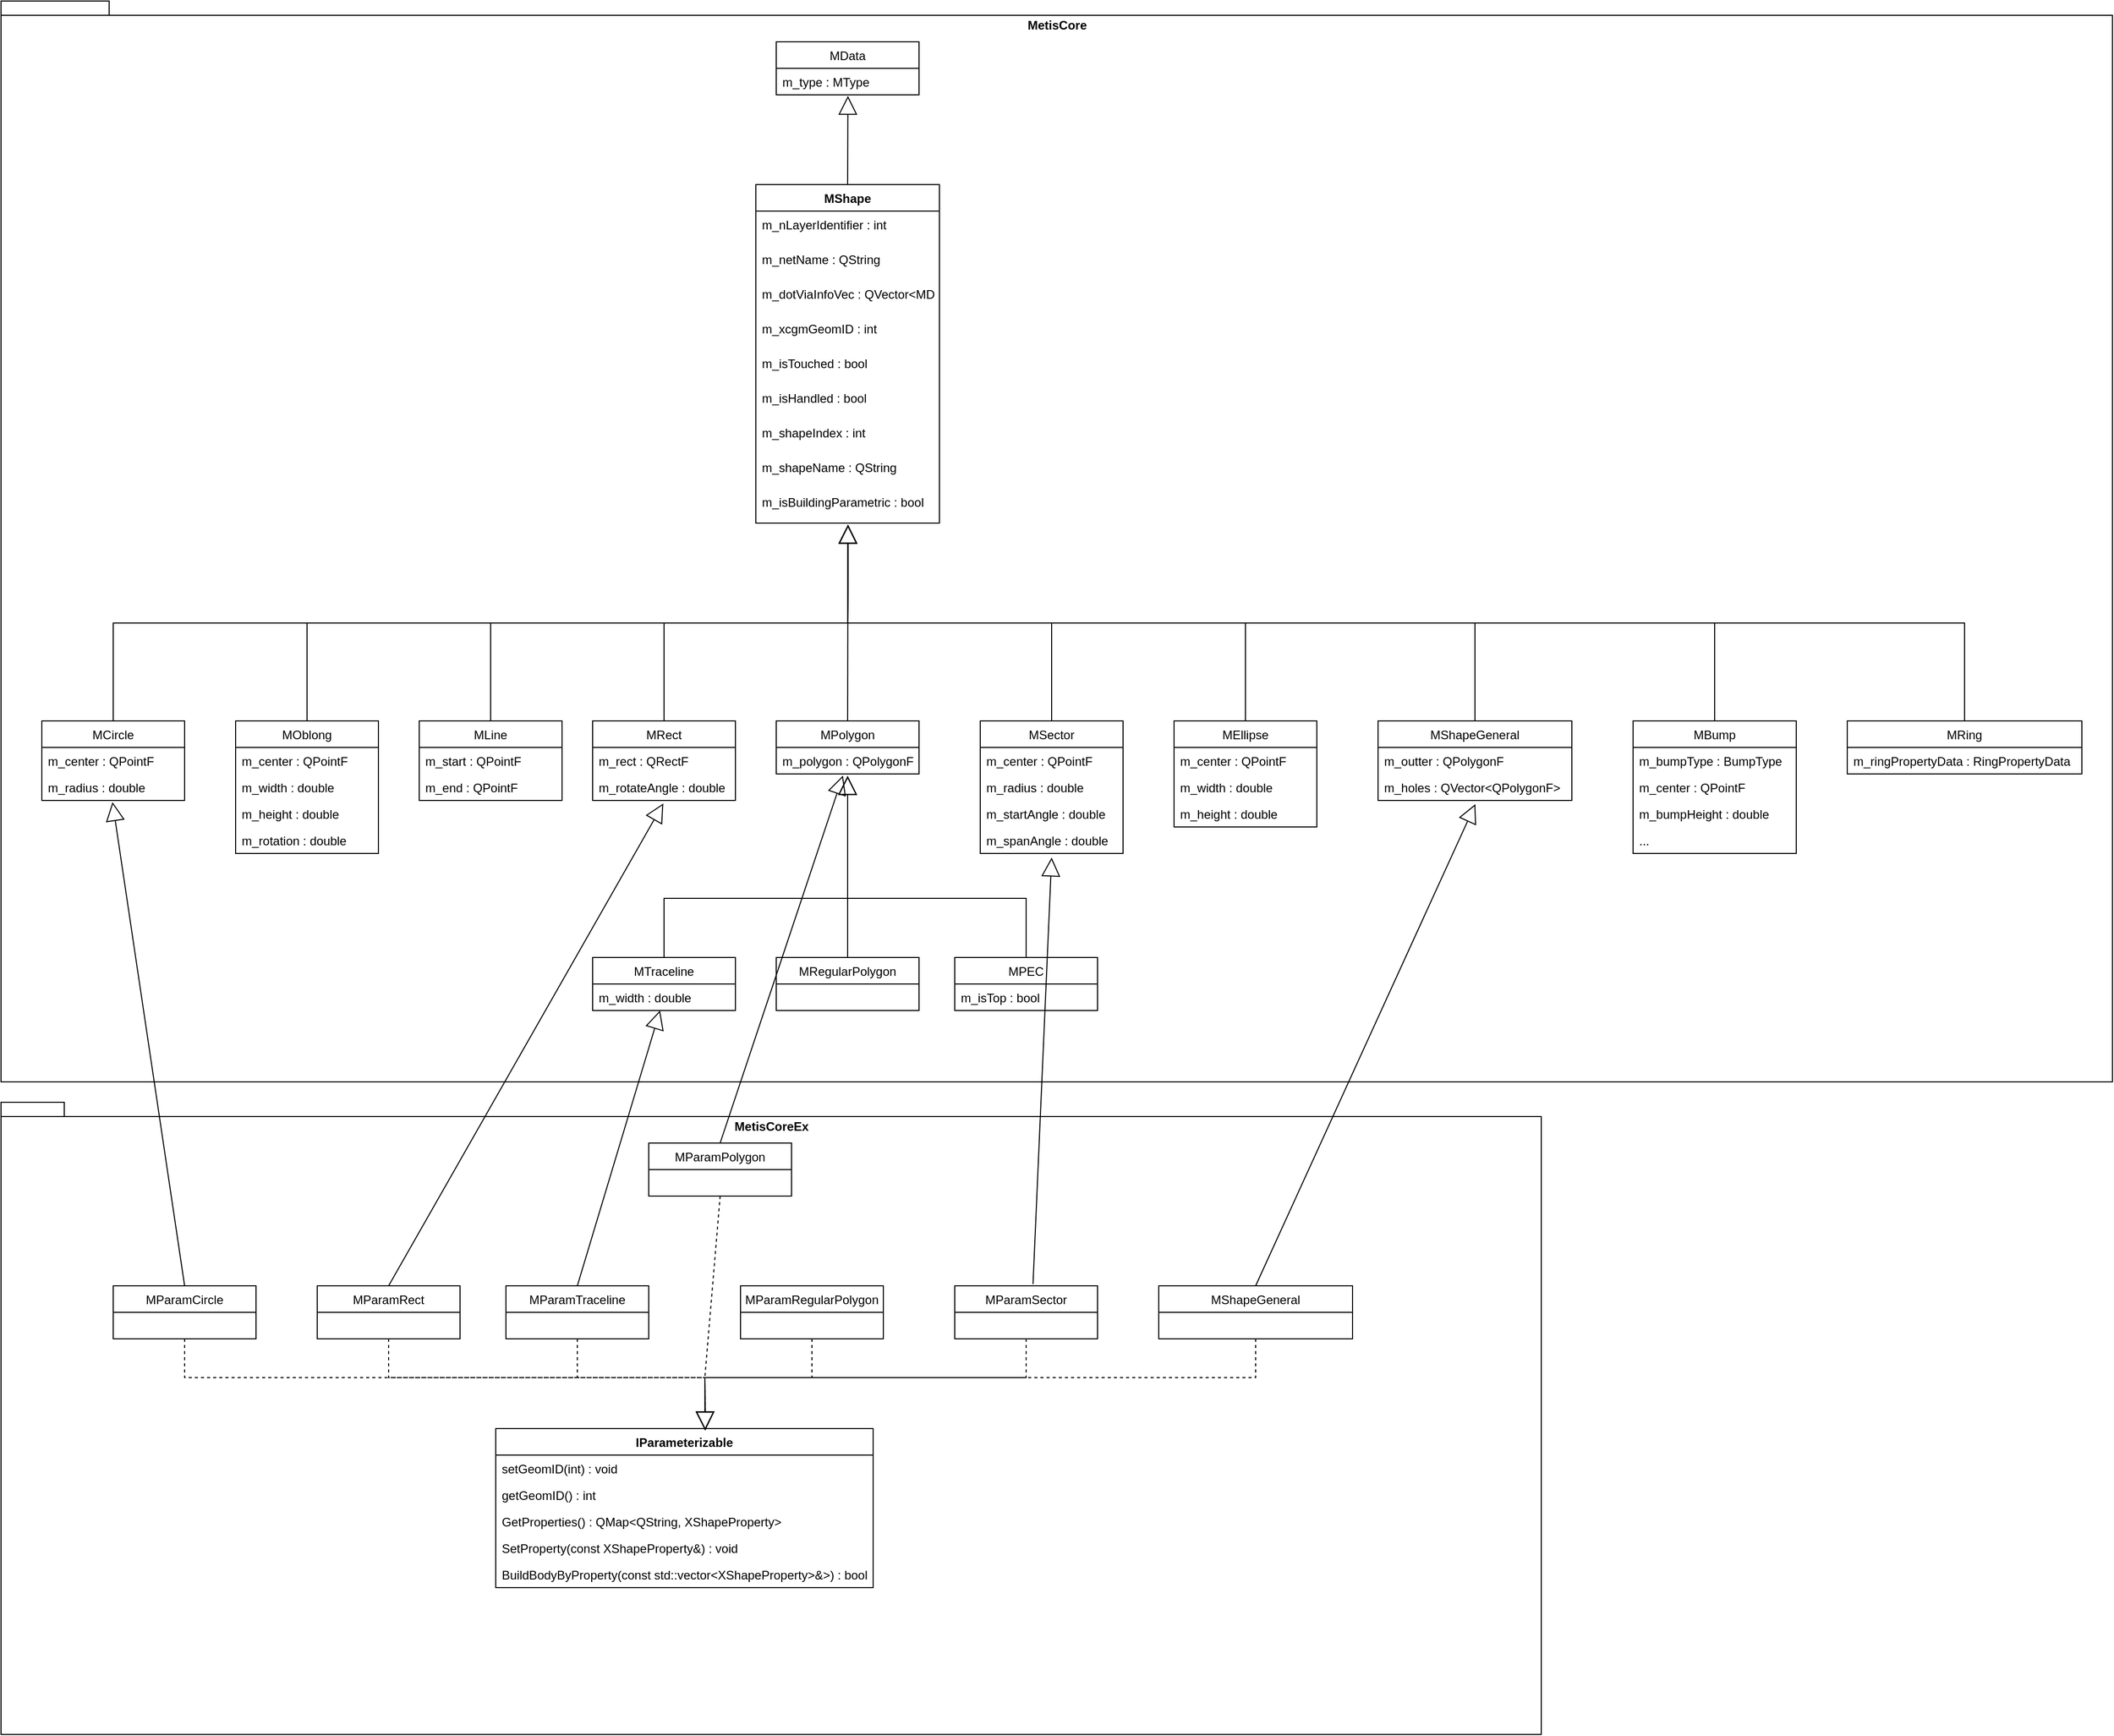 <mxfile version="15.8.8" type="github">
  <diagram id="C5RBs43oDa-KdzZeNtuy" name="Page-1">
    <mxGraphModel dx="2298" dy="730" grid="1" gridSize="10" guides="1" tooltips="1" connect="1" arrows="1" fold="1" page="1" pageScale="1" pageWidth="827" pageHeight="1169" math="0" shadow="0">
      <root>
        <mxCell id="WIyWlLk6GJQsqaUBKTNV-0" />
        <mxCell id="WIyWlLk6GJQsqaUBKTNV-1" parent="WIyWlLk6GJQsqaUBKTNV-0" />
        <mxCell id="aMKjrzGWHhNSNLpxODro-223" value="MetisCoreEx" style="shape=folder;fontStyle=1;spacingTop=10;tabWidth=40;tabHeight=14;tabPosition=left;html=1;verticalAlign=top;" vertex="1" parent="WIyWlLk6GJQsqaUBKTNV-1">
          <mxGeometry x="-470" y="1090" width="1510" height="620" as="geometry" />
        </mxCell>
        <mxCell id="aMKjrzGWHhNSNLpxODro-220" value="MetisCore" style="shape=folder;fontStyle=1;spacingTop=10;tabWidth=40;tabHeight=14;tabPosition=left;html=1;verticalAlign=top;" vertex="1" parent="WIyWlLk6GJQsqaUBKTNV-1">
          <mxGeometry x="-470" y="10" width="2070" height="1060" as="geometry" />
        </mxCell>
        <mxCell id="aMKjrzGWHhNSNLpxODro-22" value="MShape" style="swimlane;fontStyle=1;align=center;verticalAlign=top;childLayout=stackLayout;horizontal=1;startSize=26;horizontalStack=0;resizeParent=1;resizeParentMax=0;resizeLast=0;collapsible=1;marginBottom=0;" vertex="1" parent="WIyWlLk6GJQsqaUBKTNV-1">
          <mxGeometry x="270" y="190" width="180" height="332" as="geometry" />
        </mxCell>
        <object label="m_nLayerIdentifier : int" id="aMKjrzGWHhNSNLpxODro-30">
          <mxCell style="text;strokeColor=none;fillColor=none;align=left;verticalAlign=top;spacingLeft=4;spacingRight=4;overflow=hidden;rotatable=0;points=[[0,0.5],[1,0.5]];portConstraint=eastwest;" vertex="1" parent="aMKjrzGWHhNSNLpxODro-22">
            <mxGeometry y="26" width="180" height="34" as="geometry" />
          </mxCell>
        </object>
        <object label="m_netName : QString" id="aMKjrzGWHhNSNLpxODro-33">
          <mxCell style="text;strokeColor=none;fillColor=none;align=left;verticalAlign=top;spacingLeft=4;spacingRight=4;overflow=hidden;rotatable=0;points=[[0,0.5],[1,0.5]];portConstraint=eastwest;" vertex="1" parent="aMKjrzGWHhNSNLpxODro-22">
            <mxGeometry y="60" width="180" height="34" as="geometry" />
          </mxCell>
        </object>
        <object label="m_dotViaInfoVec : QVector&lt;MDotViaInfo&gt;" id="aMKjrzGWHhNSNLpxODro-32">
          <mxCell style="text;strokeColor=none;fillColor=none;align=left;verticalAlign=top;spacingLeft=4;spacingRight=4;overflow=hidden;rotatable=0;points=[[0,0.5],[1,0.5]];portConstraint=eastwest;" vertex="1" parent="aMKjrzGWHhNSNLpxODro-22">
            <mxGeometry y="94" width="180" height="34" as="geometry" />
          </mxCell>
        </object>
        <object label="m_xcgmGeomID : int" id="aMKjrzGWHhNSNLpxODro-31">
          <mxCell style="text;strokeColor=none;fillColor=none;align=left;verticalAlign=top;spacingLeft=4;spacingRight=4;overflow=hidden;rotatable=0;points=[[0,0.5],[1,0.5]];portConstraint=eastwest;" vertex="1" parent="aMKjrzGWHhNSNLpxODro-22">
            <mxGeometry y="128" width="180" height="34" as="geometry" />
          </mxCell>
        </object>
        <object label="m_isTouched : bool" id="aMKjrzGWHhNSNLpxODro-35">
          <mxCell style="text;strokeColor=none;fillColor=none;align=left;verticalAlign=top;spacingLeft=4;spacingRight=4;overflow=hidden;rotatable=0;points=[[0,0.5],[1,0.5]];portConstraint=eastwest;" vertex="1" parent="aMKjrzGWHhNSNLpxODro-22">
            <mxGeometry y="162" width="180" height="34" as="geometry" />
          </mxCell>
        </object>
        <object label="m_isHandled : bool" id="aMKjrzGWHhNSNLpxODro-36">
          <mxCell style="text;strokeColor=none;fillColor=none;align=left;verticalAlign=top;spacingLeft=4;spacingRight=4;overflow=hidden;rotatable=0;points=[[0,0.5],[1,0.5]];portConstraint=eastwest;" vertex="1" parent="aMKjrzGWHhNSNLpxODro-22">
            <mxGeometry y="196" width="180" height="34" as="geometry" />
          </mxCell>
        </object>
        <object label="m_shapeIndex : int" id="aMKjrzGWHhNSNLpxODro-37">
          <mxCell style="text;strokeColor=none;fillColor=none;align=left;verticalAlign=top;spacingLeft=4;spacingRight=4;overflow=hidden;rotatable=0;points=[[0,0.5],[1,0.5]];portConstraint=eastwest;" vertex="1" parent="aMKjrzGWHhNSNLpxODro-22">
            <mxGeometry y="230" width="180" height="34" as="geometry" />
          </mxCell>
        </object>
        <object label="m_shapeName : QString" id="aMKjrzGWHhNSNLpxODro-38">
          <mxCell style="text;strokeColor=none;fillColor=none;align=left;verticalAlign=top;spacingLeft=4;spacingRight=4;overflow=hidden;rotatable=0;points=[[0,0.5],[1,0.5]];portConstraint=eastwest;" vertex="1" parent="aMKjrzGWHhNSNLpxODro-22">
            <mxGeometry y="264" width="180" height="34" as="geometry" />
          </mxCell>
        </object>
        <object label="m_isBuildingParametric : bool" id="aMKjrzGWHhNSNLpxODro-39">
          <mxCell style="text;strokeColor=none;fillColor=none;align=left;verticalAlign=top;spacingLeft=4;spacingRight=4;overflow=hidden;rotatable=0;points=[[0,0.5],[1,0.5]];portConstraint=eastwest;" vertex="1" parent="aMKjrzGWHhNSNLpxODro-22">
            <mxGeometry y="298" width="180" height="34" as="geometry" />
          </mxCell>
        </object>
        <mxCell id="aMKjrzGWHhNSNLpxODro-40" value="MData" style="swimlane;fontStyle=0;childLayout=stackLayout;horizontal=1;startSize=26;fillColor=none;horizontalStack=0;resizeParent=1;resizeParentMax=0;resizeLast=0;collapsible=1;marginBottom=0;" vertex="1" parent="WIyWlLk6GJQsqaUBKTNV-1">
          <mxGeometry x="290" y="50" width="140" height="52" as="geometry" />
        </mxCell>
        <mxCell id="aMKjrzGWHhNSNLpxODro-41" value="m_type : MType" style="text;strokeColor=none;fillColor=none;align=left;verticalAlign=top;spacingLeft=4;spacingRight=4;overflow=hidden;rotatable=0;points=[[0,0.5],[1,0.5]];portConstraint=eastwest;" vertex="1" parent="aMKjrzGWHhNSNLpxODro-40">
          <mxGeometry y="26" width="140" height="26" as="geometry" />
        </mxCell>
        <mxCell id="aMKjrzGWHhNSNLpxODro-45" value="" style="endArrow=block;endSize=16;endFill=0;html=1;rounded=0;exitX=0.5;exitY=0;exitDx=0;exitDy=0;entryX=0.502;entryY=1.038;entryDx=0;entryDy=0;entryPerimeter=0;" edge="1" parent="WIyWlLk6GJQsqaUBKTNV-1" source="aMKjrzGWHhNSNLpxODro-22" target="aMKjrzGWHhNSNLpxODro-41">
          <mxGeometry x="-0.078" y="-30" width="160" relative="1" as="geometry">
            <mxPoint x="468" y="50" as="sourcePoint" />
            <mxPoint x="628" y="50" as="targetPoint" />
            <mxPoint as="offset" />
          </mxGeometry>
        </mxCell>
        <mxCell id="aMKjrzGWHhNSNLpxODro-46" value="MCircle" style="swimlane;fontStyle=0;childLayout=stackLayout;horizontal=1;startSize=26;fillColor=none;horizontalStack=0;resizeParent=1;resizeParentMax=0;resizeLast=0;collapsible=1;marginBottom=0;" vertex="1" parent="WIyWlLk6GJQsqaUBKTNV-1">
          <mxGeometry x="-430" y="716" width="140" height="78" as="geometry" />
        </mxCell>
        <mxCell id="aMKjrzGWHhNSNLpxODro-47" value="m_center : QPointF" style="text;strokeColor=none;fillColor=none;align=left;verticalAlign=top;spacingLeft=4;spacingRight=4;overflow=hidden;rotatable=0;points=[[0,0.5],[1,0.5]];portConstraint=eastwest;" vertex="1" parent="aMKjrzGWHhNSNLpxODro-46">
          <mxGeometry y="26" width="140" height="26" as="geometry" />
        </mxCell>
        <mxCell id="aMKjrzGWHhNSNLpxODro-48" value="m_radius : double" style="text;strokeColor=none;fillColor=none;align=left;verticalAlign=top;spacingLeft=4;spacingRight=4;overflow=hidden;rotatable=0;points=[[0,0.5],[1,0.5]];portConstraint=eastwest;" vertex="1" parent="aMKjrzGWHhNSNLpxODro-46">
          <mxGeometry y="52" width="140" height="26" as="geometry" />
        </mxCell>
        <mxCell id="aMKjrzGWHhNSNLpxODro-50" value="MOblong" style="swimlane;fontStyle=0;childLayout=stackLayout;horizontal=1;startSize=26;fillColor=none;horizontalStack=0;resizeParent=1;resizeParentMax=0;resizeLast=0;collapsible=1;marginBottom=0;" vertex="1" parent="WIyWlLk6GJQsqaUBKTNV-1">
          <mxGeometry x="-240" y="716" width="140" height="130" as="geometry" />
        </mxCell>
        <mxCell id="aMKjrzGWHhNSNLpxODro-51" value="m_center : QPointF" style="text;strokeColor=none;fillColor=none;align=left;verticalAlign=top;spacingLeft=4;spacingRight=4;overflow=hidden;rotatable=0;points=[[0,0.5],[1,0.5]];portConstraint=eastwest;" vertex="1" parent="aMKjrzGWHhNSNLpxODro-50">
          <mxGeometry y="26" width="140" height="26" as="geometry" />
        </mxCell>
        <mxCell id="aMKjrzGWHhNSNLpxODro-52" value="m_width : double" style="text;strokeColor=none;fillColor=none;align=left;verticalAlign=top;spacingLeft=4;spacingRight=4;overflow=hidden;rotatable=0;points=[[0,0.5],[1,0.5]];portConstraint=eastwest;" vertex="1" parent="aMKjrzGWHhNSNLpxODro-50">
          <mxGeometry y="52" width="140" height="26" as="geometry" />
        </mxCell>
        <mxCell id="aMKjrzGWHhNSNLpxODro-53" value="m_height : double" style="text;strokeColor=none;fillColor=none;align=left;verticalAlign=top;spacingLeft=4;spacingRight=4;overflow=hidden;rotatable=0;points=[[0,0.5],[1,0.5]];portConstraint=eastwest;" vertex="1" parent="aMKjrzGWHhNSNLpxODro-50">
          <mxGeometry y="78" width="140" height="26" as="geometry" />
        </mxCell>
        <mxCell id="aMKjrzGWHhNSNLpxODro-94" value="m_rotation : double" style="text;strokeColor=none;fillColor=none;align=left;verticalAlign=top;spacingLeft=4;spacingRight=4;overflow=hidden;rotatable=0;points=[[0,0.5],[1,0.5]];portConstraint=eastwest;" vertex="1" parent="aMKjrzGWHhNSNLpxODro-50">
          <mxGeometry y="104" width="140" height="26" as="geometry" />
        </mxCell>
        <mxCell id="aMKjrzGWHhNSNLpxODro-54" value="MLine" style="swimlane;fontStyle=0;childLayout=stackLayout;horizontal=1;startSize=26;fillColor=none;horizontalStack=0;resizeParent=1;resizeParentMax=0;resizeLast=0;collapsible=1;marginBottom=0;" vertex="1" parent="WIyWlLk6GJQsqaUBKTNV-1">
          <mxGeometry x="-60" y="716" width="140" height="78" as="geometry" />
        </mxCell>
        <mxCell id="aMKjrzGWHhNSNLpxODro-55" value="m_start : QPointF" style="text;strokeColor=none;fillColor=none;align=left;verticalAlign=top;spacingLeft=4;spacingRight=4;overflow=hidden;rotatable=0;points=[[0,0.5],[1,0.5]];portConstraint=eastwest;" vertex="1" parent="aMKjrzGWHhNSNLpxODro-54">
          <mxGeometry y="26" width="140" height="26" as="geometry" />
        </mxCell>
        <mxCell id="aMKjrzGWHhNSNLpxODro-56" value="m_end : QPointF" style="text;strokeColor=none;fillColor=none;align=left;verticalAlign=top;spacingLeft=4;spacingRight=4;overflow=hidden;rotatable=0;points=[[0,0.5],[1,0.5]];portConstraint=eastwest;" vertex="1" parent="aMKjrzGWHhNSNLpxODro-54">
          <mxGeometry y="52" width="140" height="26" as="geometry" />
        </mxCell>
        <mxCell id="aMKjrzGWHhNSNLpxODro-58" value="MEllipse" style="swimlane;fontStyle=0;childLayout=stackLayout;horizontal=1;startSize=26;fillColor=none;horizontalStack=0;resizeParent=1;resizeParentMax=0;resizeLast=0;collapsible=1;marginBottom=0;" vertex="1" parent="WIyWlLk6GJQsqaUBKTNV-1">
          <mxGeometry x="680" y="716" width="140" height="104" as="geometry" />
        </mxCell>
        <mxCell id="aMKjrzGWHhNSNLpxODro-59" value="m_center : QPointF" style="text;strokeColor=none;fillColor=none;align=left;verticalAlign=top;spacingLeft=4;spacingRight=4;overflow=hidden;rotatable=0;points=[[0,0.5],[1,0.5]];portConstraint=eastwest;" vertex="1" parent="aMKjrzGWHhNSNLpxODro-58">
          <mxGeometry y="26" width="140" height="26" as="geometry" />
        </mxCell>
        <mxCell id="aMKjrzGWHhNSNLpxODro-60" value="m_width : double" style="text;strokeColor=none;fillColor=none;align=left;verticalAlign=top;spacingLeft=4;spacingRight=4;overflow=hidden;rotatable=0;points=[[0,0.5],[1,0.5]];portConstraint=eastwest;" vertex="1" parent="aMKjrzGWHhNSNLpxODro-58">
          <mxGeometry y="52" width="140" height="26" as="geometry" />
        </mxCell>
        <mxCell id="aMKjrzGWHhNSNLpxODro-61" value="m_height : double" style="text;strokeColor=none;fillColor=none;align=left;verticalAlign=top;spacingLeft=4;spacingRight=4;overflow=hidden;rotatable=0;points=[[0,0.5],[1,0.5]];portConstraint=eastwest;" vertex="1" parent="aMKjrzGWHhNSNLpxODro-58">
          <mxGeometry y="78" width="140" height="26" as="geometry" />
        </mxCell>
        <mxCell id="aMKjrzGWHhNSNLpxODro-62" value="MSector" style="swimlane;fontStyle=0;childLayout=stackLayout;horizontal=1;startSize=26;fillColor=none;horizontalStack=0;resizeParent=1;resizeParentMax=0;resizeLast=0;collapsible=1;marginBottom=0;" vertex="1" parent="WIyWlLk6GJQsqaUBKTNV-1">
          <mxGeometry x="490" y="716" width="140" height="130" as="geometry" />
        </mxCell>
        <mxCell id="aMKjrzGWHhNSNLpxODro-63" value="m_center : QPointF" style="text;strokeColor=none;fillColor=none;align=left;verticalAlign=top;spacingLeft=4;spacingRight=4;overflow=hidden;rotatable=0;points=[[0,0.5],[1,0.5]];portConstraint=eastwest;" vertex="1" parent="aMKjrzGWHhNSNLpxODro-62">
          <mxGeometry y="26" width="140" height="26" as="geometry" />
        </mxCell>
        <mxCell id="aMKjrzGWHhNSNLpxODro-64" value="m_radius : double" style="text;strokeColor=none;fillColor=none;align=left;verticalAlign=top;spacingLeft=4;spacingRight=4;overflow=hidden;rotatable=0;points=[[0,0.5],[1,0.5]];portConstraint=eastwest;" vertex="1" parent="aMKjrzGWHhNSNLpxODro-62">
          <mxGeometry y="52" width="140" height="26" as="geometry" />
        </mxCell>
        <mxCell id="aMKjrzGWHhNSNLpxODro-65" value="m_startAngle : double" style="text;strokeColor=none;fillColor=none;align=left;verticalAlign=top;spacingLeft=4;spacingRight=4;overflow=hidden;rotatable=0;points=[[0,0.5],[1,0.5]];portConstraint=eastwest;" vertex="1" parent="aMKjrzGWHhNSNLpxODro-62">
          <mxGeometry y="78" width="140" height="26" as="geometry" />
        </mxCell>
        <mxCell id="aMKjrzGWHhNSNLpxODro-114" value="m_spanAngle : double" style="text;strokeColor=none;fillColor=none;align=left;verticalAlign=top;spacingLeft=4;spacingRight=4;overflow=hidden;rotatable=0;points=[[0,0.5],[1,0.5]];portConstraint=eastwest;" vertex="1" parent="aMKjrzGWHhNSNLpxODro-62">
          <mxGeometry y="104" width="140" height="26" as="geometry" />
        </mxCell>
        <mxCell id="aMKjrzGWHhNSNLpxODro-70" value="MTraceline" style="swimlane;fontStyle=0;childLayout=stackLayout;horizontal=1;startSize=26;fillColor=none;horizontalStack=0;resizeParent=1;resizeParentMax=0;resizeLast=0;collapsible=1;marginBottom=0;" vertex="1" parent="WIyWlLk6GJQsqaUBKTNV-1">
          <mxGeometry x="110" y="948" width="140" height="52" as="geometry" />
        </mxCell>
        <mxCell id="aMKjrzGWHhNSNLpxODro-71" value="m_width : double" style="text;strokeColor=none;fillColor=none;align=left;verticalAlign=top;spacingLeft=4;spacingRight=4;overflow=hidden;rotatable=0;points=[[0,0.5],[1,0.5]];portConstraint=eastwest;" vertex="1" parent="aMKjrzGWHhNSNLpxODro-70">
          <mxGeometry y="26" width="140" height="26" as="geometry" />
        </mxCell>
        <mxCell id="aMKjrzGWHhNSNLpxODro-86" value="MShapeGeneral" style="swimlane;fontStyle=0;childLayout=stackLayout;horizontal=1;startSize=26;fillColor=none;horizontalStack=0;resizeParent=1;resizeParentMax=0;resizeLast=0;collapsible=1;marginBottom=0;" vertex="1" parent="WIyWlLk6GJQsqaUBKTNV-1">
          <mxGeometry x="880" y="716" width="190" height="78" as="geometry" />
        </mxCell>
        <mxCell id="aMKjrzGWHhNSNLpxODro-87" value="m_outter : QPolygonF" style="text;strokeColor=none;fillColor=none;align=left;verticalAlign=top;spacingLeft=4;spacingRight=4;overflow=hidden;rotatable=0;points=[[0,0.5],[1,0.5]];portConstraint=eastwest;" vertex="1" parent="aMKjrzGWHhNSNLpxODro-86">
          <mxGeometry y="26" width="190" height="26" as="geometry" />
        </mxCell>
        <mxCell id="aMKjrzGWHhNSNLpxODro-88" value="m_holes : QVector&lt;QPolygonF&gt;" style="text;strokeColor=none;fillColor=none;align=left;verticalAlign=top;spacingLeft=4;spacingRight=4;overflow=hidden;rotatable=0;points=[[0,0.5],[1,0.5]];portConstraint=eastwest;" vertex="1" parent="aMKjrzGWHhNSNLpxODro-86">
          <mxGeometry y="52" width="190" height="26" as="geometry" />
        </mxCell>
        <mxCell id="aMKjrzGWHhNSNLpxODro-95" value="MRect" style="swimlane;fontStyle=0;childLayout=stackLayout;horizontal=1;startSize=26;fillColor=none;horizontalStack=0;resizeParent=1;resizeParentMax=0;resizeLast=0;collapsible=1;marginBottom=0;" vertex="1" parent="WIyWlLk6GJQsqaUBKTNV-1">
          <mxGeometry x="110" y="716" width="140" height="78" as="geometry" />
        </mxCell>
        <mxCell id="aMKjrzGWHhNSNLpxODro-96" value="m_rect : QRectF" style="text;strokeColor=none;fillColor=none;align=left;verticalAlign=top;spacingLeft=4;spacingRight=4;overflow=hidden;rotatable=0;points=[[0,0.5],[1,0.5]];portConstraint=eastwest;" vertex="1" parent="aMKjrzGWHhNSNLpxODro-95">
          <mxGeometry y="26" width="140" height="26" as="geometry" />
        </mxCell>
        <mxCell id="aMKjrzGWHhNSNLpxODro-97" value="m_rotateAngle : double" style="text;strokeColor=none;fillColor=none;align=left;verticalAlign=top;spacingLeft=4;spacingRight=4;overflow=hidden;rotatable=0;points=[[0,0.5],[1,0.5]];portConstraint=eastwest;" vertex="1" parent="aMKjrzGWHhNSNLpxODro-95">
          <mxGeometry y="52" width="140" height="26" as="geometry" />
        </mxCell>
        <mxCell id="aMKjrzGWHhNSNLpxODro-98" value="MPolygon" style="swimlane;fontStyle=0;childLayout=stackLayout;horizontal=1;startSize=26;fillColor=none;horizontalStack=0;resizeParent=1;resizeParentMax=0;resizeLast=0;collapsible=1;marginBottom=0;" vertex="1" parent="WIyWlLk6GJQsqaUBKTNV-1">
          <mxGeometry x="290" y="716" width="140" height="52" as="geometry" />
        </mxCell>
        <mxCell id="aMKjrzGWHhNSNLpxODro-99" value="m_polygon : QPolygonF" style="text;strokeColor=none;fillColor=none;align=left;verticalAlign=top;spacingLeft=4;spacingRight=4;overflow=hidden;rotatable=0;points=[[0,0.5],[1,0.5]];portConstraint=eastwest;" vertex="1" parent="aMKjrzGWHhNSNLpxODro-98">
          <mxGeometry y="26" width="140" height="26" as="geometry" />
        </mxCell>
        <mxCell id="aMKjrzGWHhNSNLpxODro-109" value="MRegularPolygon" style="swimlane;fontStyle=0;childLayout=stackLayout;horizontal=1;startSize=26;fillColor=none;horizontalStack=0;resizeParent=1;resizeParentMax=0;resizeLast=0;collapsible=1;marginBottom=0;" vertex="1" parent="WIyWlLk6GJQsqaUBKTNV-1">
          <mxGeometry x="290" y="948" width="140" height="52" as="geometry" />
        </mxCell>
        <mxCell id="aMKjrzGWHhNSNLpxODro-115" value="MRing" style="swimlane;fontStyle=0;childLayout=stackLayout;horizontal=1;startSize=26;fillColor=none;horizontalStack=0;resizeParent=1;resizeParentMax=0;resizeLast=0;collapsible=1;marginBottom=0;" vertex="1" parent="WIyWlLk6GJQsqaUBKTNV-1">
          <mxGeometry x="1340" y="716" width="230" height="52" as="geometry" />
        </mxCell>
        <mxCell id="aMKjrzGWHhNSNLpxODro-116" value="m_ringPropertyData : RingPropertyData" style="text;strokeColor=none;fillColor=none;align=left;verticalAlign=top;spacingLeft=4;spacingRight=4;overflow=hidden;rotatable=0;points=[[0,0.5],[1,0.5]];portConstraint=eastwest;" vertex="1" parent="aMKjrzGWHhNSNLpxODro-115">
          <mxGeometry y="26" width="230" height="26" as="geometry" />
        </mxCell>
        <mxCell id="aMKjrzGWHhNSNLpxODro-119" value="MPEC" style="swimlane;fontStyle=0;childLayout=stackLayout;horizontal=1;startSize=26;fillColor=none;horizontalStack=0;resizeParent=1;resizeParentMax=0;resizeLast=0;collapsible=1;marginBottom=0;" vertex="1" parent="WIyWlLk6GJQsqaUBKTNV-1">
          <mxGeometry x="465" y="948" width="140" height="52" as="geometry" />
        </mxCell>
        <mxCell id="aMKjrzGWHhNSNLpxODro-120" value="m_isTop : bool" style="text;strokeColor=none;fillColor=none;align=left;verticalAlign=top;spacingLeft=4;spacingRight=4;overflow=hidden;rotatable=0;points=[[0,0.5],[1,0.5]];portConstraint=eastwest;" vertex="1" parent="aMKjrzGWHhNSNLpxODro-119">
          <mxGeometry y="26" width="140" height="26" as="geometry" />
        </mxCell>
        <mxCell id="aMKjrzGWHhNSNLpxODro-123" value="MBump" style="swimlane;fontStyle=0;childLayout=stackLayout;horizontal=1;startSize=26;fillColor=none;horizontalStack=0;resizeParent=1;resizeParentMax=0;resizeLast=0;collapsible=1;marginBottom=0;" vertex="1" parent="WIyWlLk6GJQsqaUBKTNV-1">
          <mxGeometry x="1130" y="716" width="160" height="130" as="geometry" />
        </mxCell>
        <mxCell id="aMKjrzGWHhNSNLpxODro-124" value="m_bumpType : BumpType" style="text;strokeColor=none;fillColor=none;align=left;verticalAlign=top;spacingLeft=4;spacingRight=4;overflow=hidden;rotatable=0;points=[[0,0.5],[1,0.5]];portConstraint=eastwest;" vertex="1" parent="aMKjrzGWHhNSNLpxODro-123">
          <mxGeometry y="26" width="160" height="26" as="geometry" />
        </mxCell>
        <mxCell id="aMKjrzGWHhNSNLpxODro-125" value="m_center : QPointF" style="text;strokeColor=none;fillColor=none;align=left;verticalAlign=top;spacingLeft=4;spacingRight=4;overflow=hidden;rotatable=0;points=[[0,0.5],[1,0.5]];portConstraint=eastwest;" vertex="1" parent="aMKjrzGWHhNSNLpxODro-123">
          <mxGeometry y="52" width="160" height="26" as="geometry" />
        </mxCell>
        <mxCell id="aMKjrzGWHhNSNLpxODro-126" value="m_bumpHeight : double" style="text;strokeColor=none;fillColor=none;align=left;verticalAlign=top;spacingLeft=4;spacingRight=4;overflow=hidden;rotatable=0;points=[[0,0.5],[1,0.5]];portConstraint=eastwest;" vertex="1" parent="aMKjrzGWHhNSNLpxODro-123">
          <mxGeometry y="78" width="160" height="26" as="geometry" />
        </mxCell>
        <mxCell id="aMKjrzGWHhNSNLpxODro-134" value="..." style="text;strokeColor=none;fillColor=none;align=left;verticalAlign=top;spacingLeft=4;spacingRight=4;overflow=hidden;rotatable=0;points=[[0,0.5],[1,0.5]];portConstraint=eastwest;" vertex="1" parent="aMKjrzGWHhNSNLpxODro-123">
          <mxGeometry y="104" width="160" height="26" as="geometry" />
        </mxCell>
        <mxCell id="aMKjrzGWHhNSNLpxODro-128" value="" style="endArrow=block;endSize=16;endFill=0;html=1;rounded=0;exitX=0.5;exitY=0;exitDx=0;exitDy=0;" edge="1" parent="WIyWlLk6GJQsqaUBKTNV-1" source="aMKjrzGWHhNSNLpxODro-109">
          <mxGeometry x="0.043" y="60" width="160" relative="1" as="geometry">
            <mxPoint x="290" y="880" as="sourcePoint" />
            <mxPoint x="360" y="770" as="targetPoint" />
            <mxPoint as="offset" />
          </mxGeometry>
        </mxCell>
        <mxCell id="aMKjrzGWHhNSNLpxODro-130" value="" style="endArrow=block;endSize=16;endFill=0;html=1;rounded=0;exitX=0.5;exitY=0;exitDx=0;exitDy=0;" edge="1" parent="WIyWlLk6GJQsqaUBKTNV-1" source="aMKjrzGWHhNSNLpxODro-70">
          <mxGeometry x="0.043" y="60" width="160" relative="1" as="geometry">
            <mxPoint x="180" y="990" as="sourcePoint" />
            <mxPoint x="360" y="770" as="targetPoint" />
            <Array as="points">
              <mxPoint x="180" y="890" />
              <mxPoint x="360" y="890" />
            </Array>
            <mxPoint as="offset" />
          </mxGeometry>
        </mxCell>
        <mxCell id="aMKjrzGWHhNSNLpxODro-132" value="" style="endArrow=block;endSize=16;endFill=0;html=1;rounded=0;exitX=0.5;exitY=0;exitDx=0;exitDy=0;" edge="1" parent="WIyWlLk6GJQsqaUBKTNV-1" source="aMKjrzGWHhNSNLpxODro-119">
          <mxGeometry x="0.043" y="60" width="160" relative="1" as="geometry">
            <mxPoint x="560" y="990" as="sourcePoint" />
            <mxPoint x="360" y="770" as="targetPoint" />
            <Array as="points">
              <mxPoint x="535" y="890" />
              <mxPoint x="360" y="890" />
            </Array>
            <mxPoint as="offset" />
          </mxGeometry>
        </mxCell>
        <mxCell id="aMKjrzGWHhNSNLpxODro-136" value="" style="endArrow=block;endSize=16;endFill=0;html=1;rounded=0;exitX=0.5;exitY=0;exitDx=0;exitDy=0;entryX=0.502;entryY=1.049;entryDx=0;entryDy=0;entryPerimeter=0;" edge="1" parent="WIyWlLk6GJQsqaUBKTNV-1" source="aMKjrzGWHhNSNLpxODro-98" target="aMKjrzGWHhNSNLpxODro-39">
          <mxGeometry x="-0.006" y="129" width="160" relative="1" as="geometry">
            <mxPoint x="290" y="700" as="sourcePoint" />
            <mxPoint x="490" y="610" as="targetPoint" />
            <mxPoint as="offset" />
          </mxGeometry>
        </mxCell>
        <mxCell id="aMKjrzGWHhNSNLpxODro-152" value="" style="endArrow=block;endSize=16;endFill=0;html=1;rounded=0;exitX=0.5;exitY=0;exitDx=0;exitDy=0;entryX=0.502;entryY=1.049;entryDx=0;entryDy=0;entryPerimeter=0;" edge="1" parent="WIyWlLk6GJQsqaUBKTNV-1" source="aMKjrzGWHhNSNLpxODro-46" target="aMKjrzGWHhNSNLpxODro-39">
          <mxGeometry x="-0.006" y="129" width="160" relative="1" as="geometry">
            <mxPoint x="290" y="700" as="sourcePoint" />
            <mxPoint x="490" y="610" as="targetPoint" />
            <Array as="points">
              <mxPoint x="-360" y="620" />
              <mxPoint x="360" y="620" />
            </Array>
            <mxPoint as="offset" />
          </mxGeometry>
        </mxCell>
        <mxCell id="aMKjrzGWHhNSNLpxODro-153" value="" style="endArrow=block;endSize=16;endFill=0;html=1;rounded=0;exitX=0.5;exitY=0;exitDx=0;exitDy=0;entryX=0.502;entryY=1.049;entryDx=0;entryDy=0;entryPerimeter=0;" edge="1" parent="WIyWlLk6GJQsqaUBKTNV-1" source="aMKjrzGWHhNSNLpxODro-50" target="aMKjrzGWHhNSNLpxODro-39">
          <mxGeometry x="-0.006" y="129" width="160" relative="1" as="geometry">
            <mxPoint x="290" y="700" as="sourcePoint" />
            <mxPoint x="490" y="610" as="targetPoint" />
            <Array as="points">
              <mxPoint x="-170" y="620" />
              <mxPoint x="360" y="620" />
            </Array>
            <mxPoint as="offset" />
          </mxGeometry>
        </mxCell>
        <mxCell id="aMKjrzGWHhNSNLpxODro-154" value="" style="endArrow=block;endSize=16;endFill=0;html=1;rounded=0;exitX=0.5;exitY=0;exitDx=0;exitDy=0;entryX=0.502;entryY=1.049;entryDx=0;entryDy=0;entryPerimeter=0;" edge="1" parent="WIyWlLk6GJQsqaUBKTNV-1" source="aMKjrzGWHhNSNLpxODro-54" target="aMKjrzGWHhNSNLpxODro-39">
          <mxGeometry x="-0.006" y="129" width="160" relative="1" as="geometry">
            <mxPoint x="290" y="700" as="sourcePoint" />
            <mxPoint x="490" y="610" as="targetPoint" />
            <Array as="points">
              <mxPoint x="10" y="620" />
              <mxPoint x="360" y="620" />
            </Array>
            <mxPoint as="offset" />
          </mxGeometry>
        </mxCell>
        <mxCell id="aMKjrzGWHhNSNLpxODro-155" value="" style="endArrow=block;endSize=16;endFill=0;html=1;rounded=0;exitX=0.5;exitY=0;exitDx=0;exitDy=0;entryX=0.502;entryY=1.049;entryDx=0;entryDy=0;entryPerimeter=0;" edge="1" parent="WIyWlLk6GJQsqaUBKTNV-1" source="aMKjrzGWHhNSNLpxODro-95" target="aMKjrzGWHhNSNLpxODro-39">
          <mxGeometry x="-0.006" y="129" width="160" relative="1" as="geometry">
            <mxPoint x="290" y="700" as="sourcePoint" />
            <mxPoint x="490" y="610" as="targetPoint" />
            <Array as="points">
              <mxPoint x="180" y="620" />
              <mxPoint x="360" y="620" />
            </Array>
            <mxPoint as="offset" />
          </mxGeometry>
        </mxCell>
        <mxCell id="aMKjrzGWHhNSNLpxODro-156" value="" style="endArrow=block;endSize=16;endFill=0;html=1;rounded=0;exitX=0.5;exitY=0;exitDx=0;exitDy=0;entryX=0.502;entryY=1.049;entryDx=0;entryDy=0;entryPerimeter=0;" edge="1" parent="WIyWlLk6GJQsqaUBKTNV-1" source="aMKjrzGWHhNSNLpxODro-62" target="aMKjrzGWHhNSNLpxODro-39">
          <mxGeometry x="-0.006" y="129" width="160" relative="1" as="geometry">
            <mxPoint x="290" y="700" as="sourcePoint" />
            <mxPoint x="490" y="610" as="targetPoint" />
            <Array as="points">
              <mxPoint x="560" y="620" />
              <mxPoint x="360" y="620" />
            </Array>
            <mxPoint as="offset" />
          </mxGeometry>
        </mxCell>
        <mxCell id="aMKjrzGWHhNSNLpxODro-157" value="" style="endArrow=block;endSize=16;endFill=0;html=1;rounded=0;exitX=0.5;exitY=0;exitDx=0;exitDy=0;entryX=0.502;entryY=1.049;entryDx=0;entryDy=0;entryPerimeter=0;" edge="1" parent="WIyWlLk6GJQsqaUBKTNV-1" source="aMKjrzGWHhNSNLpxODro-58" target="aMKjrzGWHhNSNLpxODro-39">
          <mxGeometry x="-0.006" y="129" width="160" relative="1" as="geometry">
            <mxPoint x="290" y="700" as="sourcePoint" />
            <mxPoint x="490" y="610" as="targetPoint" />
            <Array as="points">
              <mxPoint x="750" y="620" />
              <mxPoint x="360" y="620" />
            </Array>
            <mxPoint as="offset" />
          </mxGeometry>
        </mxCell>
        <mxCell id="aMKjrzGWHhNSNLpxODro-158" value="" style="endArrow=block;endSize=16;endFill=0;html=1;rounded=0;exitX=0.5;exitY=0;exitDx=0;exitDy=0;entryX=0.502;entryY=1.049;entryDx=0;entryDy=0;entryPerimeter=0;" edge="1" parent="WIyWlLk6GJQsqaUBKTNV-1" source="aMKjrzGWHhNSNLpxODro-86" target="aMKjrzGWHhNSNLpxODro-39">
          <mxGeometry x="-0.006" y="129" width="160" relative="1" as="geometry">
            <mxPoint x="290" y="700" as="sourcePoint" />
            <mxPoint x="490" y="610" as="targetPoint" />
            <Array as="points">
              <mxPoint x="975" y="620" />
              <mxPoint x="360" y="620" />
            </Array>
            <mxPoint as="offset" />
          </mxGeometry>
        </mxCell>
        <mxCell id="aMKjrzGWHhNSNLpxODro-159" value="" style="endArrow=block;endSize=16;endFill=0;html=1;rounded=0;exitX=0.5;exitY=0;exitDx=0;exitDy=0;entryX=0.502;entryY=1.049;entryDx=0;entryDy=0;entryPerimeter=0;" edge="1" parent="WIyWlLk6GJQsqaUBKTNV-1" source="aMKjrzGWHhNSNLpxODro-123" target="aMKjrzGWHhNSNLpxODro-39">
          <mxGeometry x="-0.006" y="129" width="160" relative="1" as="geometry">
            <mxPoint x="290" y="700" as="sourcePoint" />
            <mxPoint x="490" y="610" as="targetPoint" />
            <Array as="points">
              <mxPoint x="1210" y="620" />
              <mxPoint x="360" y="620" />
            </Array>
            <mxPoint as="offset" />
          </mxGeometry>
        </mxCell>
        <mxCell id="aMKjrzGWHhNSNLpxODro-160" value="" style="endArrow=block;endSize=16;endFill=0;html=1;rounded=0;exitX=0.5;exitY=0;exitDx=0;exitDy=0;entryX=0.502;entryY=1.049;entryDx=0;entryDy=0;entryPerimeter=0;" edge="1" parent="WIyWlLk6GJQsqaUBKTNV-1" source="aMKjrzGWHhNSNLpxODro-115" target="aMKjrzGWHhNSNLpxODro-39">
          <mxGeometry x="-0.006" y="129" width="160" relative="1" as="geometry">
            <mxPoint x="290" y="700" as="sourcePoint" />
            <mxPoint x="490" y="610" as="targetPoint" />
            <Array as="points">
              <mxPoint x="1455" y="620" />
              <mxPoint x="360" y="620" />
            </Array>
            <mxPoint as="offset" />
          </mxGeometry>
        </mxCell>
        <mxCell id="aMKjrzGWHhNSNLpxODro-161" value="IParameterizable" style="swimlane;fontStyle=1;align=center;verticalAlign=top;childLayout=stackLayout;horizontal=1;startSize=26;horizontalStack=0;resizeParent=1;resizeParentMax=0;resizeLast=0;collapsible=1;marginBottom=0;" vertex="1" parent="WIyWlLk6GJQsqaUBKTNV-1">
          <mxGeometry x="15" y="1410" width="370" height="156" as="geometry" />
        </mxCell>
        <mxCell id="aMKjrzGWHhNSNLpxODro-162" value="setGeomID(int) : void" style="text;strokeColor=none;fillColor=none;align=left;verticalAlign=top;spacingLeft=4;spacingRight=4;overflow=hidden;rotatable=0;points=[[0,0.5],[1,0.5]];portConstraint=eastwest;" vertex="1" parent="aMKjrzGWHhNSNLpxODro-161">
          <mxGeometry y="26" width="370" height="26" as="geometry" />
        </mxCell>
        <mxCell id="aMKjrzGWHhNSNLpxODro-165" value="getGeomID() : int" style="text;strokeColor=none;fillColor=none;align=left;verticalAlign=top;spacingLeft=4;spacingRight=4;overflow=hidden;rotatable=0;points=[[0,0.5],[1,0.5]];portConstraint=eastwest;" vertex="1" parent="aMKjrzGWHhNSNLpxODro-161">
          <mxGeometry y="52" width="370" height="26" as="geometry" />
        </mxCell>
        <mxCell id="aMKjrzGWHhNSNLpxODro-166" value="GetProperties() : QMap&lt;QString, XShapeProperty&gt;" style="text;strokeColor=none;fillColor=none;align=left;verticalAlign=top;spacingLeft=4;spacingRight=4;overflow=hidden;rotatable=0;points=[[0,0.5],[1,0.5]];portConstraint=eastwest;" vertex="1" parent="aMKjrzGWHhNSNLpxODro-161">
          <mxGeometry y="78" width="370" height="26" as="geometry" />
        </mxCell>
        <mxCell id="aMKjrzGWHhNSNLpxODro-171" value="SetProperty(const XShapeProperty&amp;) : void" style="text;strokeColor=none;fillColor=none;align=left;verticalAlign=top;spacingLeft=4;spacingRight=4;overflow=hidden;rotatable=0;points=[[0,0.5],[1,0.5]];portConstraint=eastwest;" vertex="1" parent="aMKjrzGWHhNSNLpxODro-161">
          <mxGeometry y="104" width="370" height="26" as="geometry" />
        </mxCell>
        <mxCell id="aMKjrzGWHhNSNLpxODro-172" value="BuildBodyByProperty(const std::vector&lt;XShapeProperty&gt;&amp;&gt;) : bool" style="text;strokeColor=none;fillColor=none;align=left;verticalAlign=top;spacingLeft=4;spacingRight=4;overflow=hidden;rotatable=0;points=[[0,0.5],[1,0.5]];portConstraint=eastwest;" vertex="1" parent="aMKjrzGWHhNSNLpxODro-161">
          <mxGeometry y="130" width="370" height="26" as="geometry" />
        </mxCell>
        <mxCell id="aMKjrzGWHhNSNLpxODro-174" value="MParamCircle" style="swimlane;fontStyle=0;childLayout=stackLayout;horizontal=1;startSize=26;fillColor=none;horizontalStack=0;resizeParent=1;resizeParentMax=0;resizeLast=0;collapsible=1;marginBottom=0;" vertex="1" parent="WIyWlLk6GJQsqaUBKTNV-1">
          <mxGeometry x="-360" y="1270" width="140" height="52" as="geometry" />
        </mxCell>
        <mxCell id="aMKjrzGWHhNSNLpxODro-180" value="MParamRect" style="swimlane;fontStyle=0;childLayout=stackLayout;horizontal=1;startSize=26;fillColor=none;horizontalStack=0;resizeParent=1;resizeParentMax=0;resizeLast=0;collapsible=1;marginBottom=0;" vertex="1" parent="WIyWlLk6GJQsqaUBKTNV-1">
          <mxGeometry x="-160" y="1270" width="140" height="52" as="geometry" />
        </mxCell>
        <mxCell id="aMKjrzGWHhNSNLpxODro-183" value="MParamPolygon" style="swimlane;fontStyle=0;childLayout=stackLayout;horizontal=1;startSize=26;fillColor=none;horizontalStack=0;resizeParent=1;resizeParentMax=0;resizeLast=0;collapsible=1;marginBottom=0;" vertex="1" parent="WIyWlLk6GJQsqaUBKTNV-1">
          <mxGeometry x="165" y="1130" width="140" height="52" as="geometry" />
        </mxCell>
        <mxCell id="aMKjrzGWHhNSNLpxODro-185" value="MParamTraceline" style="swimlane;fontStyle=0;childLayout=stackLayout;horizontal=1;startSize=26;fillColor=none;horizontalStack=0;resizeParent=1;resizeParentMax=0;resizeLast=0;collapsible=1;marginBottom=0;" vertex="1" parent="WIyWlLk6GJQsqaUBKTNV-1">
          <mxGeometry x="25" y="1270" width="140" height="52" as="geometry" />
        </mxCell>
        <mxCell id="aMKjrzGWHhNSNLpxODro-187" value="MParamSector" style="swimlane;fontStyle=0;childLayout=stackLayout;horizontal=1;startSize=26;fillColor=none;horizontalStack=0;resizeParent=1;resizeParentMax=0;resizeLast=0;collapsible=1;marginBottom=0;" vertex="1" parent="WIyWlLk6GJQsqaUBKTNV-1">
          <mxGeometry x="465" y="1270" width="140" height="52" as="geometry" />
        </mxCell>
        <mxCell id="aMKjrzGWHhNSNLpxODro-196" value="MShapeGeneral" style="swimlane;fontStyle=0;childLayout=stackLayout;horizontal=1;startSize=26;fillColor=none;horizontalStack=0;resizeParent=1;resizeParentMax=0;resizeLast=0;collapsible=1;marginBottom=0;" vertex="1" parent="WIyWlLk6GJQsqaUBKTNV-1">
          <mxGeometry x="665" y="1270" width="190" height="52" as="geometry" />
        </mxCell>
        <mxCell id="aMKjrzGWHhNSNLpxODro-199" value="" style="endArrow=block;endSize=16;endFill=0;html=1;rounded=0;exitX=0.5;exitY=0;exitDx=0;exitDy=0;entryX=0.495;entryY=1.064;entryDx=0;entryDy=0;entryPerimeter=0;" edge="1" parent="WIyWlLk6GJQsqaUBKTNV-1" source="aMKjrzGWHhNSNLpxODro-174" target="aMKjrzGWHhNSNLpxODro-48">
          <mxGeometry width="160" relative="1" as="geometry">
            <mxPoint x="-350" y="1190" as="sourcePoint" />
            <mxPoint x="-190" y="1190" as="targetPoint" />
          </mxGeometry>
        </mxCell>
        <mxCell id="aMKjrzGWHhNSNLpxODro-200" value="" style="endArrow=block;endSize=16;endFill=0;html=1;rounded=0;exitX=0.5;exitY=0;exitDx=0;exitDy=0;entryX=0.495;entryY=1.115;entryDx=0;entryDy=0;entryPerimeter=0;" edge="1" parent="WIyWlLk6GJQsqaUBKTNV-1" source="aMKjrzGWHhNSNLpxODro-180" target="aMKjrzGWHhNSNLpxODro-97">
          <mxGeometry x="0.021" y="-10" width="160" relative="1" as="geometry">
            <mxPoint x="-180" y="1314.34" as="sourcePoint" />
            <mxPoint x="-90.7" y="790.004" as="targetPoint" />
            <mxPoint as="offset" />
          </mxGeometry>
        </mxCell>
        <mxCell id="aMKjrzGWHhNSNLpxODro-201" value="" style="endArrow=block;endSize=16;endFill=0;html=1;rounded=0;exitX=0.5;exitY=0;exitDx=0;exitDy=0;entryX=0.467;entryY=1.064;entryDx=0;entryDy=0;entryPerimeter=0;" edge="1" parent="WIyWlLk6GJQsqaUBKTNV-1" source="aMKjrzGWHhNSNLpxODro-183" target="aMKjrzGWHhNSNLpxODro-99">
          <mxGeometry width="160" relative="1" as="geometry">
            <mxPoint x="-240" y="1330" as="sourcePoint" />
            <mxPoint x="189.3" y="806.99" as="targetPoint" />
          </mxGeometry>
        </mxCell>
        <mxCell id="aMKjrzGWHhNSNLpxODro-202" value="" style="endArrow=block;endSize=16;endFill=0;html=1;rounded=0;exitX=0.5;exitY=0;exitDx=0;exitDy=0;" edge="1" parent="WIyWlLk6GJQsqaUBKTNV-1" source="aMKjrzGWHhNSNLpxODro-185" target="aMKjrzGWHhNSNLpxODro-71">
          <mxGeometry width="160" relative="1" as="geometry">
            <mxPoint x="-25" y="1330" as="sourcePoint" />
            <mxPoint x="365.38" y="779.664" as="targetPoint" />
          </mxGeometry>
        </mxCell>
        <mxCell id="aMKjrzGWHhNSNLpxODro-203" value="" style="endArrow=block;endSize=16;endFill=0;html=1;rounded=0;exitX=0.548;exitY=-0.032;exitDx=0;exitDy=0;entryX=0.5;entryY=1.154;entryDx=0;entryDy=0;entryPerimeter=0;exitPerimeter=0;" edge="1" parent="WIyWlLk6GJQsqaUBKTNV-1" source="aMKjrzGWHhNSNLpxODro-187" target="aMKjrzGWHhNSNLpxODro-114">
          <mxGeometry x="0.002" y="-7" width="160" relative="1" as="geometry">
            <mxPoint x="350.39" y="1320" as="sourcePoint" />
            <mxPoint x="369.609" y="1000" as="targetPoint" />
            <mxPoint as="offset" />
          </mxGeometry>
        </mxCell>
        <mxCell id="aMKjrzGWHhNSNLpxODro-204" value="" style="endArrow=block;endSize=16;endFill=0;html=1;rounded=0;exitX=0.5;exitY=0;exitDx=0;exitDy=0;entryX=0.502;entryY=1.141;entryDx=0;entryDy=0;entryPerimeter=0;" edge="1" parent="WIyWlLk6GJQsqaUBKTNV-1" source="aMKjrzGWHhNSNLpxODro-196" target="aMKjrzGWHhNSNLpxODro-88">
          <mxGeometry x="0.029" y="-16" width="160" relative="1" as="geometry">
            <mxPoint x="360.39" y="1330" as="sourcePoint" />
            <mxPoint x="570" y="860.004" as="targetPoint" />
            <mxPoint as="offset" />
          </mxGeometry>
        </mxCell>
        <mxCell id="aMKjrzGWHhNSNLpxODro-205" value="MParamRegularPolygon" style="swimlane;fontStyle=0;childLayout=stackLayout;horizontal=1;startSize=26;fillColor=none;horizontalStack=0;resizeParent=1;resizeParentMax=0;resizeLast=0;collapsible=1;marginBottom=0;" vertex="1" parent="WIyWlLk6GJQsqaUBKTNV-1">
          <mxGeometry x="255" y="1270" width="140" height="52" as="geometry" />
        </mxCell>
        <mxCell id="aMKjrzGWHhNSNLpxODro-206" value="" style="endArrow=block;endSize=16;endFill=0;html=1;rounded=0;exitX=0.5;exitY=1;exitDx=0;exitDy=0;entryX=0.555;entryY=0.011;entryDx=0;entryDy=0;entryPerimeter=0;dashed=1;" edge="1" parent="WIyWlLk6GJQsqaUBKTNV-1" source="aMKjrzGWHhNSNLpxODro-174" target="aMKjrzGWHhNSNLpxODro-161">
          <mxGeometry width="160" relative="1" as="geometry">
            <mxPoint x="-280" y="1280" as="sourcePoint" />
            <mxPoint x="-215.7" y="525.664" as="targetPoint" />
            <Array as="points">
              <mxPoint x="-290" y="1360" />
              <mxPoint x="220" y="1360" />
            </Array>
          </mxGeometry>
        </mxCell>
        <mxCell id="aMKjrzGWHhNSNLpxODro-207" value="" style="endArrow=block;endSize=16;endFill=0;html=1;rounded=0;exitX=0.5;exitY=1;exitDx=0;exitDy=0;entryX=0.555;entryY=0.011;entryDx=0;entryDy=0;entryPerimeter=0;dashed=1" edge="1" parent="WIyWlLk6GJQsqaUBKTNV-1" source="aMKjrzGWHhNSNLpxODro-180" target="aMKjrzGWHhNSNLpxODro-161">
          <mxGeometry width="160" relative="1" as="geometry">
            <mxPoint x="-280" y="1280" as="sourcePoint" />
            <mxPoint x="-215.7" y="525.664" as="targetPoint" />
            <Array as="points">
              <mxPoint x="-90" y="1360" />
              <mxPoint x="220" y="1360" />
            </Array>
          </mxGeometry>
        </mxCell>
        <mxCell id="aMKjrzGWHhNSNLpxODro-209" value="" style="endArrow=block;endSize=16;endFill=0;html=1;rounded=0;exitX=0.5;exitY=1;exitDx=0;exitDy=0;entryX=0.555;entryY=0.011;entryDx=0;entryDy=0;entryPerimeter=0;dashed=1" edge="1" parent="WIyWlLk6GJQsqaUBKTNV-1" source="aMKjrzGWHhNSNLpxODro-185" target="aMKjrzGWHhNSNLpxODro-161">
          <mxGeometry width="160" relative="1" as="geometry">
            <mxPoint x="-280" y="1280" as="sourcePoint" />
            <mxPoint x="-215.7" y="525.664" as="targetPoint" />
            <Array as="points">
              <mxPoint x="95" y="1360" />
              <mxPoint x="220" y="1360" />
            </Array>
          </mxGeometry>
        </mxCell>
        <mxCell id="aMKjrzGWHhNSNLpxODro-211" value="" style="endArrow=block;endSize=16;endFill=0;html=1;rounded=0;exitX=0.5;exitY=1;exitDx=0;exitDy=0;entryX=0.555;entryY=0.011;entryDx=0;entryDy=0;entryPerimeter=0;dashed=1" edge="1" parent="WIyWlLk6GJQsqaUBKTNV-1" source="aMKjrzGWHhNSNLpxODro-205" target="aMKjrzGWHhNSNLpxODro-161">
          <mxGeometry width="160" relative="1" as="geometry">
            <mxPoint x="-280" y="1280" as="sourcePoint" />
            <mxPoint x="-215.7" y="525.664" as="targetPoint" />
            <Array as="points">
              <mxPoint x="325" y="1360" />
              <mxPoint x="220" y="1360" />
            </Array>
          </mxGeometry>
        </mxCell>
        <mxCell id="aMKjrzGWHhNSNLpxODro-212" value="" style="endArrow=block;endSize=16;endFill=0;html=1;rounded=0;exitX=0.5;exitY=1;exitDx=0;exitDy=0;entryX=0.555;entryY=0.011;entryDx=0;entryDy=0;entryPerimeter=0;dashed=1" edge="1" parent="WIyWlLk6GJQsqaUBKTNV-1" source="aMKjrzGWHhNSNLpxODro-187" target="aMKjrzGWHhNSNLpxODro-161">
          <mxGeometry width="160" relative="1" as="geometry">
            <mxPoint x="-280" y="1280" as="sourcePoint" />
            <mxPoint x="-215.7" y="525.664" as="targetPoint" />
            <Array as="points">
              <mxPoint x="535" y="1360" />
              <mxPoint x="220" y="1360" />
            </Array>
          </mxGeometry>
        </mxCell>
        <mxCell id="aMKjrzGWHhNSNLpxODro-213" value="" style="endArrow=block;endSize=16;endFill=0;html=1;rounded=0;exitX=0.5;exitY=1;exitDx=0;exitDy=0;entryX=0.555;entryY=0.011;entryDx=0;entryDy=0;entryPerimeter=0;dashed=1" edge="1" parent="WIyWlLk6GJQsqaUBKTNV-1" source="aMKjrzGWHhNSNLpxODro-196" target="aMKjrzGWHhNSNLpxODro-161">
          <mxGeometry width="160" relative="1" as="geometry">
            <mxPoint x="-280" y="1280" as="sourcePoint" />
            <mxPoint x="-215.7" y="525.664" as="targetPoint" />
            <Array as="points">
              <mxPoint x="760" y="1360" />
              <mxPoint x="220" y="1360" />
            </Array>
          </mxGeometry>
        </mxCell>
        <mxCell id="aMKjrzGWHhNSNLpxODro-215" value="" style="endArrow=block;endSize=16;endFill=0;html=1;rounded=0;exitX=0.5;exitY=1;exitDx=0;exitDy=0;entryX=0.555;entryY=0.011;entryDx=0;entryDy=0;entryPerimeter=0;dashed=1" edge="1" parent="WIyWlLk6GJQsqaUBKTNV-1" source="aMKjrzGWHhNSNLpxODro-183" target="aMKjrzGWHhNSNLpxODro-161">
          <mxGeometry width="160" relative="1" as="geometry">
            <mxPoint x="-280" y="1280" as="sourcePoint" />
            <mxPoint x="-215.7" y="525.664" as="targetPoint" />
            <Array as="points">
              <mxPoint x="220" y="1360" />
            </Array>
          </mxGeometry>
        </mxCell>
      </root>
    </mxGraphModel>
  </diagram>
</mxfile>
